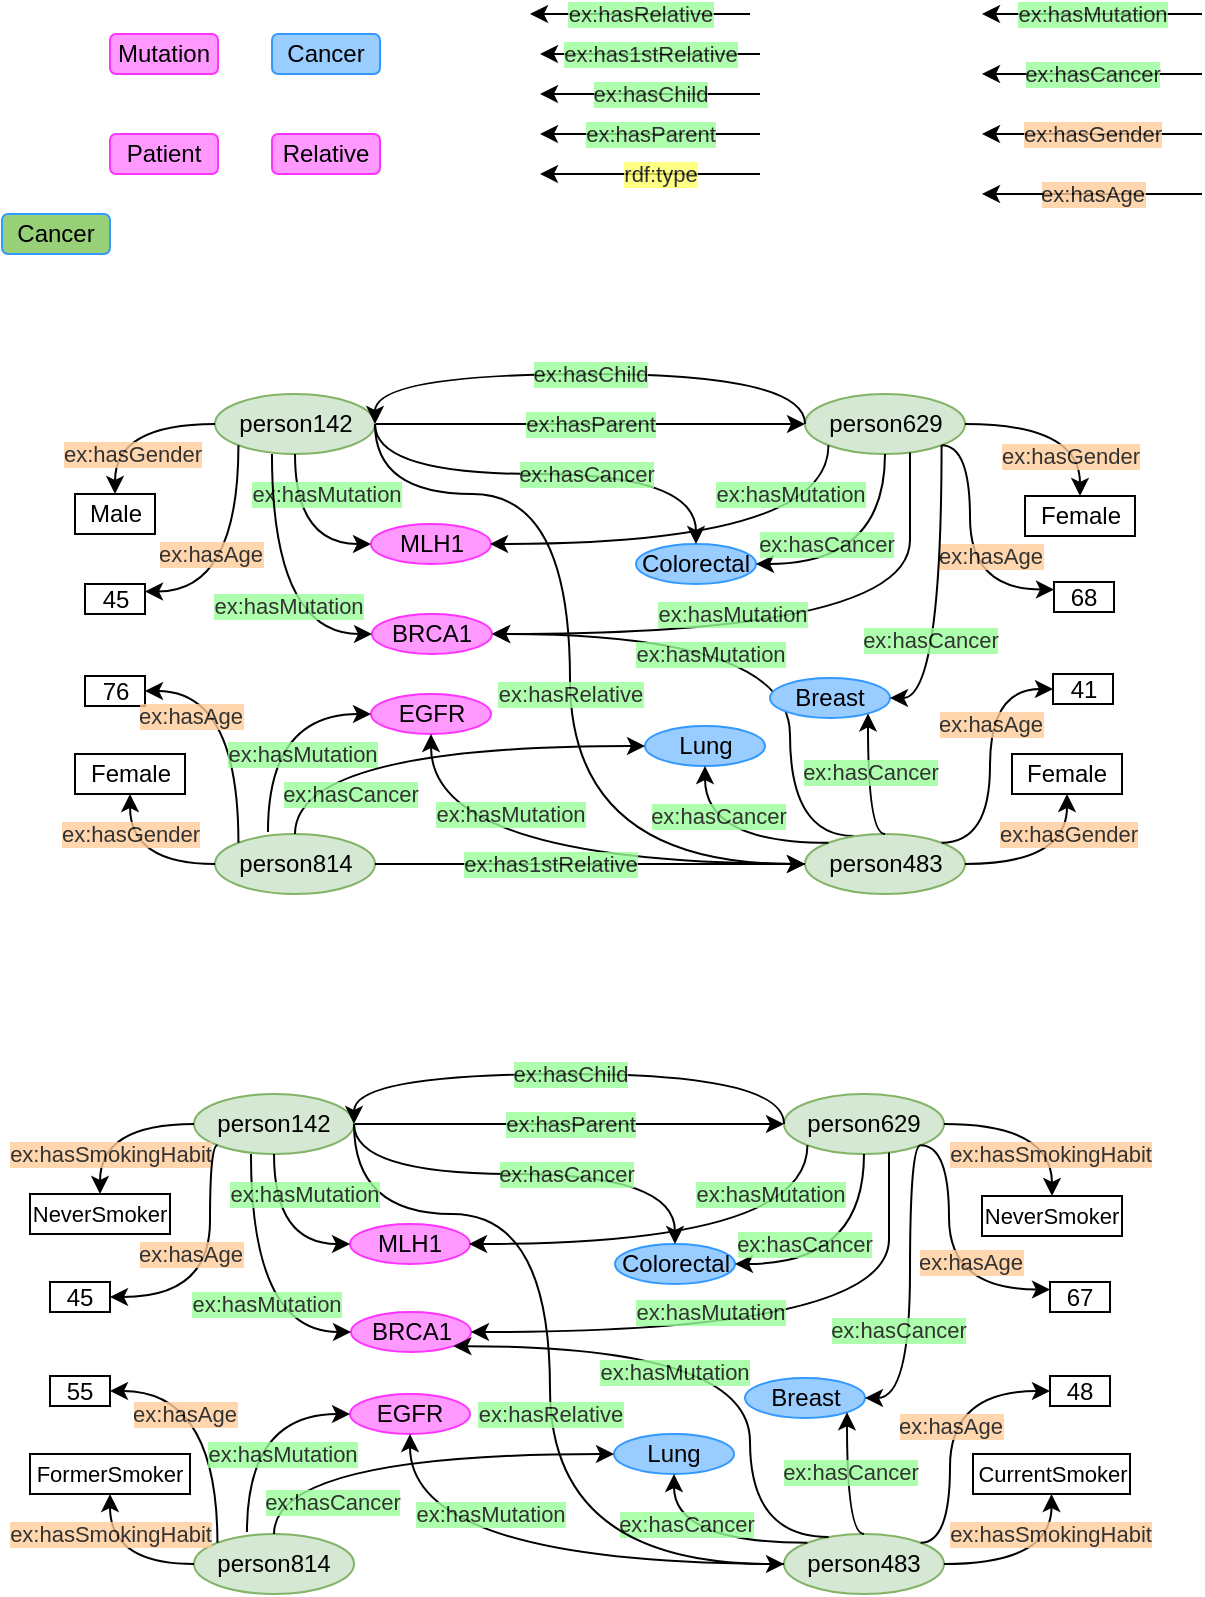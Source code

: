 <mxfile version="20.4.0" type="github">
  <diagram id="WPSB-9t8h4fIo2IHt0P5" name="Page-1">
    <mxGraphModel dx="1151" dy="782" grid="1" gridSize="10" guides="1" tooltips="1" connect="1" arrows="1" fold="1" page="1" pageScale="1" pageWidth="850" pageHeight="1100" math="0" shadow="0">
      <root>
        <mxCell id="0" />
        <mxCell id="1" parent="0" />
        <mxCell id="_h5XpuyKjl5ZHz13857e-96" value="ex:hasMutation" style="edgeStyle=orthogonalEdgeStyle;rounded=0;orthogonalLoop=1;jettySize=auto;html=1;curved=1;labelBackgroundColor=#99FF99;entryX=1;entryY=0.5;entryDx=0;entryDy=0;textOpacity=80;exitX=0.306;exitY=0.033;exitDx=0;exitDy=0;exitPerimeter=0;" parent="1" source="_h5XpuyKjl5ZHz13857e-45" target="_h5XpuyKjl5ZHz13857e-40" edge="1">
          <mxGeometry x="0.227" y="10" relative="1" as="geometry">
            <mxPoint x="560" y="500" as="sourcePoint" />
            <mxPoint x="673.5" y="110" as="targetPoint" />
            <Array as="points">
              <mxPoint x="540" y="501" />
              <mxPoint x="540" y="400" />
            </Array>
            <mxPoint as="offset" />
          </mxGeometry>
        </mxCell>
        <mxCell id="_h5XpuyKjl5ZHz13857e-3" value="ex:hasParent" style="edgeStyle=orthogonalEdgeStyle;rounded=0;orthogonalLoop=1;jettySize=auto;html=1;exitX=1;exitY=0.5;exitDx=0;exitDy=0;curved=1;labelBackgroundColor=#99FF99;entryX=0;entryY=0.5;entryDx=0;entryDy=0;textOpacity=80;" parent="1" source="_h5XpuyKjl5ZHz13857e-1" target="_h5XpuyKjl5ZHz13857e-2" edge="1">
          <mxGeometry relative="1" as="geometry">
            <Array as="points">
              <mxPoint x="437.5" y="295" />
              <mxPoint x="437.5" y="295" />
            </Array>
          </mxGeometry>
        </mxCell>
        <mxCell id="_h5XpuyKjl5ZHz13857e-1" value="person142" style="ellipse;whiteSpace=wrap;html=1;fillColor=#d5e8d4;strokeColor=#82b366;" parent="1" vertex="1">
          <mxGeometry x="252.5" y="280" width="80" height="30" as="geometry" />
        </mxCell>
        <mxCell id="_h5XpuyKjl5ZHz13857e-2" value="person629" style="ellipse;whiteSpace=wrap;html=1;fillColor=#d5e8d4;strokeColor=#82b366;" parent="1" vertex="1">
          <mxGeometry x="547.5" y="280" width="80" height="30" as="geometry" />
        </mxCell>
        <mxCell id="_h5XpuyKjl5ZHz13857e-12" value="&lt;span data-reactroot=&quot;&quot; class=&quot;notion-enable-hover&quot; data-token-index=&quot;0&quot; style=&quot;&quot;&gt;Male&lt;/span&gt;" style="rounded=0;whiteSpace=wrap;html=1;" parent="1" vertex="1">
          <mxGeometry x="182.5" y="330" width="40" height="20" as="geometry" />
        </mxCell>
        <mxCell id="_h5XpuyKjl5ZHz13857e-24" value="45" style="rounded=0;whiteSpace=wrap;html=1;" parent="1" vertex="1">
          <mxGeometry x="187.5" y="375" width="30" height="15" as="geometry" />
        </mxCell>
        <mxCell id="_h5XpuyKjl5ZHz13857e-29" value="&lt;span data-reactroot=&quot;&quot; class=&quot;notion-enable-hover&quot; data-token-index=&quot;0&quot; style=&quot;&quot;&gt;Female&lt;/span&gt;" style="rounded=0;whiteSpace=wrap;html=1;" parent="1" vertex="1">
          <mxGeometry x="657.5" y="331" width="55" height="20" as="geometry" />
        </mxCell>
        <mxCell id="_h5XpuyKjl5ZHz13857e-31" value="ex:hasMutation" style="edgeStyle=orthogonalEdgeStyle;rounded=0;orthogonalLoop=1;jettySize=auto;html=1;exitX=0;exitY=0.5;exitDx=0;exitDy=0;curved=1;labelBackgroundColor=#99FF99;entryX=1;entryY=0.5;entryDx=0;entryDy=0;textOpacity=80;" parent="1" edge="1">
          <mxGeometry relative="1" as="geometry">
            <mxPoint x="746" y="90" as="sourcePoint" />
            <mxPoint x="636" y="90" as="targetPoint" />
          </mxGeometry>
        </mxCell>
        <mxCell id="_h5XpuyKjl5ZHz13857e-34" value="ex:hasCancer" style="edgeStyle=orthogonalEdgeStyle;rounded=0;orthogonalLoop=1;jettySize=auto;html=1;exitX=0;exitY=0.5;exitDx=0;exitDy=0;curved=1;labelBackgroundColor=#99FF99;entryX=1;entryY=0.5;entryDx=0;entryDy=0;textOpacity=80;" parent="1" edge="1">
          <mxGeometry relative="1" as="geometry">
            <mxPoint x="746" y="120" as="sourcePoint" />
            <mxPoint x="636" y="120" as="targetPoint" />
          </mxGeometry>
        </mxCell>
        <mxCell id="_h5XpuyKjl5ZHz13857e-35" value="&lt;span style=&quot;&quot;&gt;ex:hasGender&lt;/span&gt;" style="edgeStyle=orthogonalEdgeStyle;rounded=0;orthogonalLoop=1;jettySize=auto;html=1;exitX=0;exitY=0.5;exitDx=0;exitDy=0;curved=1;labelBackgroundColor=#FFCC99;entryX=1;entryY=0.5;entryDx=0;entryDy=0;textOpacity=80;" parent="1" edge="1">
          <mxGeometry relative="1" as="geometry">
            <mxPoint x="746" y="150" as="sourcePoint" />
            <mxPoint x="636" y="150" as="targetPoint" />
          </mxGeometry>
        </mxCell>
        <mxCell id="_h5XpuyKjl5ZHz13857e-36" value="&lt;span style=&quot;&quot;&gt;ex:hasAge&lt;/span&gt;" style="edgeStyle=orthogonalEdgeStyle;rounded=0;orthogonalLoop=1;jettySize=auto;html=1;exitX=0;exitY=0.5;exitDx=0;exitDy=0;curved=1;labelBackgroundColor=#FFCC99;entryX=1;entryY=0.5;entryDx=0;entryDy=0;textOpacity=80;" parent="1" edge="1">
          <mxGeometry relative="1" as="geometry">
            <mxPoint x="746" y="180" as="sourcePoint" />
            <mxPoint x="636" y="180" as="targetPoint" />
          </mxGeometry>
        </mxCell>
        <mxCell id="_h5XpuyKjl5ZHz13857e-40" value="BRCA1" style="ellipse;whiteSpace=wrap;html=1;fillColor=#FF99FF;strokeColor=#FF33FF;" parent="1" vertex="1">
          <mxGeometry x="331" y="390" width="60" height="20" as="geometry" />
        </mxCell>
        <mxCell id="_h5XpuyKjl5ZHz13857e-41" value="MLH1" style="ellipse;whiteSpace=wrap;html=1;fillColor=#FF99FF;strokeColor=#FF33FF;" parent="1" vertex="1">
          <mxGeometry x="330.5" y="345" width="60" height="20" as="geometry" />
        </mxCell>
        <mxCell id="_h5XpuyKjl5ZHz13857e-44" value="ex:hasRelative" style="edgeStyle=orthogonalEdgeStyle;rounded=0;orthogonalLoop=1;jettySize=auto;html=1;exitX=0;exitY=0.5;exitDx=0;exitDy=0;curved=1;labelBackgroundColor=#99FF99;entryX=1;entryY=0.5;entryDx=0;entryDy=0;textOpacity=80;" parent="1" edge="1">
          <mxGeometry relative="1" as="geometry">
            <mxPoint x="520" y="90" as="sourcePoint" />
            <mxPoint x="410" y="90" as="targetPoint" />
          </mxGeometry>
        </mxCell>
        <mxCell id="_h5XpuyKjl5ZHz13857e-45" value="person483" style="ellipse;whiteSpace=wrap;html=1;fillColor=#d5e8d4;strokeColor=#82b366;" parent="1" vertex="1">
          <mxGeometry x="547.5" y="500" width="80" height="30" as="geometry" />
        </mxCell>
        <mxCell id="_h5XpuyKjl5ZHz13857e-47" value="person814" style="ellipse;whiteSpace=wrap;html=1;fillColor=#d5e8d4;strokeColor=#82b366;" parent="1" vertex="1">
          <mxGeometry x="252.5" y="500" width="80" height="30" as="geometry" />
        </mxCell>
        <mxCell id="_h5XpuyKjl5ZHz13857e-48" value="68" style="rounded=0;whiteSpace=wrap;html=1;" parent="1" vertex="1">
          <mxGeometry x="672" y="374" width="30" height="15" as="geometry" />
        </mxCell>
        <mxCell id="_h5XpuyKjl5ZHz13857e-51" value="Lung" style="ellipse;whiteSpace=wrap;html=1;fillColor=#99CCFF;strokeColor=#3399FF;" parent="1" vertex="1">
          <mxGeometry x="467.5" y="446" width="60" height="20" as="geometry" />
        </mxCell>
        <mxCell id="_h5XpuyKjl5ZHz13857e-52" value="Breast" style="ellipse;whiteSpace=wrap;html=1;fillColor=#99CCFF;strokeColor=#3399FF;" parent="1" vertex="1">
          <mxGeometry x="530" y="422" width="60" height="20" as="geometry" />
        </mxCell>
        <mxCell id="_h5XpuyKjl5ZHz13857e-53" value="Colorectal" style="ellipse;whiteSpace=wrap;html=1;fillColor=#99CCFF;strokeColor=#3399FF;" parent="1" vertex="1">
          <mxGeometry x="463" y="355" width="60" height="20" as="geometry" />
        </mxCell>
        <mxCell id="_h5XpuyKjl5ZHz13857e-56" value="Cancer" style="rounded=1;whiteSpace=wrap;html=1;fillColor=#99CCFF;strokeColor=#3399FF;" parent="1" vertex="1">
          <mxGeometry x="281" y="100" width="54" height="20" as="geometry" />
        </mxCell>
        <mxCell id="_h5XpuyKjl5ZHz13857e-57" value="Mutation" style="rounded=1;whiteSpace=wrap;html=1;fillColor=#FF99FF;strokeColor=#FF33FF;" parent="1" vertex="1">
          <mxGeometry x="200" y="100" width="54" height="20" as="geometry" />
        </mxCell>
        <mxCell id="_h5XpuyKjl5ZHz13857e-59" value="EGFR" style="ellipse;whiteSpace=wrap;html=1;fillColor=#FF99FF;strokeColor=#FF33FF;" parent="1" vertex="1">
          <mxGeometry x="330.5" y="430" width="60" height="20" as="geometry" />
        </mxCell>
        <mxCell id="_h5XpuyKjl5ZHz13857e-60" value="ex:has1stRelative" style="edgeStyle=orthogonalEdgeStyle;rounded=0;orthogonalLoop=1;jettySize=auto;html=1;exitX=0;exitY=0.5;exitDx=0;exitDy=0;curved=1;labelBackgroundColor=#99FF99;entryX=1;entryY=0.5;entryDx=0;entryDy=0;textOpacity=80;" parent="1" edge="1">
          <mxGeometry relative="1" as="geometry">
            <mxPoint x="525" y="110" as="sourcePoint" />
            <mxPoint x="415" y="110" as="targetPoint" />
          </mxGeometry>
        </mxCell>
        <mxCell id="_h5XpuyKjl5ZHz13857e-61" value="ex:hasChild" style="edgeStyle=orthogonalEdgeStyle;rounded=0;orthogonalLoop=1;jettySize=auto;html=1;exitX=0;exitY=0.5;exitDx=0;exitDy=0;curved=1;labelBackgroundColor=#99FF99;entryX=1;entryY=0.5;entryDx=0;entryDy=0;textOpacity=80;" parent="1" edge="1">
          <mxGeometry relative="1" as="geometry">
            <mxPoint x="525" y="130" as="sourcePoint" />
            <mxPoint x="415" y="130" as="targetPoint" />
            <Array as="points">
              <mxPoint x="460" y="130" />
              <mxPoint x="460" y="130" />
            </Array>
          </mxGeometry>
        </mxCell>
        <mxCell id="_h5XpuyKjl5ZHz13857e-62" value="ex:hasChild" style="edgeStyle=orthogonalEdgeStyle;rounded=0;orthogonalLoop=1;jettySize=auto;html=1;exitX=0;exitY=0.5;exitDx=0;exitDy=0;curved=1;labelBackgroundColor=#99FF99;entryX=1;entryY=0.5;entryDx=0;entryDy=0;textOpacity=80;" parent="1" source="_h5XpuyKjl5ZHz13857e-2" target="_h5XpuyKjl5ZHz13857e-1" edge="1">
          <mxGeometry relative="1" as="geometry">
            <mxPoint x="487.5" y="265" as="sourcePoint" />
            <mxPoint x="377.5" y="265" as="targetPoint" />
            <Array as="points">
              <mxPoint x="548" y="270" />
              <mxPoint x="333" y="270" />
            </Array>
          </mxGeometry>
        </mxCell>
        <mxCell id="_h5XpuyKjl5ZHz13857e-63" value="ex:hasParent" style="edgeStyle=orthogonalEdgeStyle;rounded=0;orthogonalLoop=1;jettySize=auto;html=1;exitX=0;exitY=0.5;exitDx=0;exitDy=0;curved=1;labelBackgroundColor=#99FF99;entryX=1;entryY=0.5;entryDx=0;entryDy=0;textOpacity=80;" parent="1" edge="1">
          <mxGeometry relative="1" as="geometry">
            <mxPoint x="525" y="150" as="sourcePoint" />
            <mxPoint x="415" y="150" as="targetPoint" />
            <Array as="points">
              <mxPoint x="460" y="150" />
              <mxPoint x="460" y="150" />
            </Array>
          </mxGeometry>
        </mxCell>
        <mxCell id="_h5XpuyKjl5ZHz13857e-64" value="rdf:type" style="edgeStyle=orthogonalEdgeStyle;rounded=0;orthogonalLoop=1;jettySize=auto;html=1;exitX=0;exitY=0.5;exitDx=0;exitDy=0;curved=1;labelBackgroundColor=#FFFF66;entryX=1;entryY=0.5;entryDx=0;entryDy=0;textOpacity=80;" parent="1" edge="1">
          <mxGeometry x="-0.091" relative="1" as="geometry">
            <mxPoint x="525" y="170" as="sourcePoint" />
            <mxPoint x="415" y="170" as="targetPoint" />
            <Array as="points">
              <mxPoint x="460" y="170" />
              <mxPoint x="460" y="170" />
            </Array>
            <mxPoint as="offset" />
          </mxGeometry>
        </mxCell>
        <mxCell id="_h5XpuyKjl5ZHz13857e-75" value="&lt;span style=&quot;&quot;&gt;ex:hasAge&lt;/span&gt;" style="edgeStyle=orthogonalEdgeStyle;rounded=0;orthogonalLoop=1;jettySize=auto;html=1;exitX=0;exitY=1;exitDx=0;exitDy=0;curved=1;labelBackgroundColor=#FFCC99;entryX=1;entryY=0.25;entryDx=0;entryDy=0;textOpacity=80;" parent="1" source="_h5XpuyKjl5ZHz13857e-1" target="_h5XpuyKjl5ZHz13857e-24" edge="1">
          <mxGeometry x="-0.093" y="-14" relative="1" as="geometry">
            <mxPoint x="797.5" y="230" as="sourcePoint" />
            <mxPoint x="687.5" y="230" as="targetPoint" />
            <Array as="points">
              <mxPoint x="264" y="379" />
            </Array>
            <mxPoint as="offset" />
          </mxGeometry>
        </mxCell>
        <mxCell id="_h5XpuyKjl5ZHz13857e-77" value="&lt;span style=&quot;&quot;&gt;ex:hasAge&lt;/span&gt;" style="edgeStyle=orthogonalEdgeStyle;rounded=0;orthogonalLoop=1;jettySize=auto;html=1;exitX=1;exitY=1;exitDx=0;exitDy=0;curved=1;labelBackgroundColor=#FFCC99;entryX=0;entryY=0.25;entryDx=0;entryDy=0;textOpacity=80;" parent="1" source="_h5XpuyKjl5ZHz13857e-2" target="_h5XpuyKjl5ZHz13857e-48" edge="1">
          <mxGeometry x="0.086" y="10" relative="1" as="geometry">
            <mxPoint x="797.5" y="230" as="sourcePoint" />
            <mxPoint x="687.5" y="230" as="targetPoint" />
            <mxPoint as="offset" />
            <Array as="points">
              <mxPoint x="630" y="306" />
              <mxPoint x="630" y="378" />
            </Array>
          </mxGeometry>
        </mxCell>
        <mxCell id="_h5XpuyKjl5ZHz13857e-78" value="&lt;span style=&quot;&quot;&gt;ex:hasGender&lt;/span&gt;" style="edgeStyle=orthogonalEdgeStyle;rounded=0;orthogonalLoop=1;jettySize=auto;html=1;curved=1;labelBackgroundColor=#FFCC99;textOpacity=80;exitX=1;exitY=0.5;exitDx=0;exitDy=0;entryX=0.5;entryY=0;entryDx=0;entryDy=0;" parent="1" source="_h5XpuyKjl5ZHz13857e-2" target="_h5XpuyKjl5ZHz13857e-29" edge="1">
          <mxGeometry x="0.551" y="-5" relative="1" as="geometry">
            <mxPoint x="797.5" y="200" as="sourcePoint" />
            <mxPoint x="670" y="370" as="targetPoint" />
            <Array as="points">
              <mxPoint x="685" y="295" />
            </Array>
            <mxPoint y="1" as="offset" />
          </mxGeometry>
        </mxCell>
        <mxCell id="_h5XpuyKjl5ZHz13857e-79" value="&lt;span data-reactroot=&quot;&quot; class=&quot;notion-enable-hover&quot; data-token-index=&quot;0&quot; style=&quot;&quot;&gt;Female&lt;/span&gt;" style="rounded=0;whiteSpace=wrap;html=1;" parent="1" vertex="1">
          <mxGeometry x="651" y="460" width="55" height="20" as="geometry" />
        </mxCell>
        <mxCell id="_h5XpuyKjl5ZHz13857e-80" value="41" style="rounded=0;whiteSpace=wrap;html=1;" parent="1" vertex="1">
          <mxGeometry x="671.5" y="420" width="30" height="15" as="geometry" />
        </mxCell>
        <mxCell id="_h5XpuyKjl5ZHz13857e-82" value="&lt;span style=&quot;&quot;&gt;ex:hasGender&lt;/span&gt;" style="edgeStyle=orthogonalEdgeStyle;rounded=0;orthogonalLoop=1;jettySize=auto;html=1;exitX=1;exitY=0.5;exitDx=0;exitDy=0;curved=1;labelBackgroundColor=#FFCC99;entryX=0.5;entryY=1;entryDx=0;entryDy=0;textOpacity=80;" parent="1" source="_h5XpuyKjl5ZHz13857e-45" target="_h5XpuyKjl5ZHz13857e-79" edge="1">
          <mxGeometry x="0.535" relative="1" as="geometry">
            <mxPoint x="797.5" y="200" as="sourcePoint" />
            <mxPoint x="687.5" y="200" as="targetPoint" />
            <mxPoint as="offset" />
          </mxGeometry>
        </mxCell>
        <mxCell id="_h5XpuyKjl5ZHz13857e-83" value="&lt;span style=&quot;&quot;&gt;ex:hasAge&lt;/span&gt;" style="edgeStyle=orthogonalEdgeStyle;rounded=0;orthogonalLoop=1;jettySize=auto;html=1;exitX=1;exitY=0;exitDx=0;exitDy=0;curved=1;labelBackgroundColor=#FFCC99;entryX=0;entryY=0.5;entryDx=0;entryDy=0;textOpacity=80;" parent="1" source="_h5XpuyKjl5ZHz13857e-45" target="_h5XpuyKjl5ZHz13857e-80" edge="1">
          <mxGeometry x="0.262" relative="1" as="geometry">
            <mxPoint x="797.5" y="230" as="sourcePoint" />
            <mxPoint x="687.5" y="230" as="targetPoint" />
            <Array as="points">
              <mxPoint x="640" y="504" />
              <mxPoint x="640" y="428" />
            </Array>
            <mxPoint as="offset" />
          </mxGeometry>
        </mxCell>
        <mxCell id="_h5XpuyKjl5ZHz13857e-84" value="&lt;span data-reactroot=&quot;&quot; class=&quot;notion-enable-hover&quot; data-token-index=&quot;0&quot; style=&quot;&quot;&gt;Female&lt;/span&gt;" style="rounded=0;whiteSpace=wrap;html=1;" parent="1" vertex="1">
          <mxGeometry x="182.5" y="460" width="55" height="20" as="geometry" />
        </mxCell>
        <mxCell id="_h5XpuyKjl5ZHz13857e-85" value="76" style="rounded=0;whiteSpace=wrap;html=1;" parent="1" vertex="1">
          <mxGeometry x="187.5" y="421" width="30" height="15" as="geometry" />
        </mxCell>
        <mxCell id="_h5XpuyKjl5ZHz13857e-86" value="&lt;span style=&quot;&quot;&gt;ex:hasAge&lt;/span&gt;" style="edgeStyle=orthogonalEdgeStyle;rounded=0;orthogonalLoop=1;jettySize=auto;html=1;exitX=0;exitY=0;exitDx=0;exitDy=0;curved=1;labelBackgroundColor=#FFCC99;entryX=1;entryY=0.5;entryDx=0;entryDy=0;textOpacity=80;" parent="1" source="_h5XpuyKjl5ZHz13857e-47" target="_h5XpuyKjl5ZHz13857e-85" edge="1">
          <mxGeometry x="0.633" y="12" relative="1" as="geometry">
            <mxPoint x="797.5" y="230" as="sourcePoint" />
            <mxPoint x="687.5" y="230" as="targetPoint" />
            <Array as="points">
              <mxPoint x="264" y="429" />
            </Array>
            <mxPoint as="offset" />
          </mxGeometry>
        </mxCell>
        <mxCell id="_h5XpuyKjl5ZHz13857e-88" value="&lt;span style=&quot;&quot;&gt;ex:hasGender&lt;/span&gt;" style="edgeStyle=orthogonalEdgeStyle;rounded=0;orthogonalLoop=1;jettySize=auto;html=1;exitX=0;exitY=0.5;exitDx=0;exitDy=0;curved=1;labelBackgroundColor=#FFCC99;entryX=0.5;entryY=1;entryDx=0;entryDy=0;textOpacity=80;" parent="1" source="_h5XpuyKjl5ZHz13857e-47" target="_h5XpuyKjl5ZHz13857e-84" edge="1">
          <mxGeometry x="0.5" relative="1" as="geometry">
            <mxPoint x="797.5" y="200" as="sourcePoint" />
            <mxPoint x="687.5" y="200" as="targetPoint" />
            <mxPoint as="offset" />
          </mxGeometry>
        </mxCell>
        <mxCell id="_h5XpuyKjl5ZHz13857e-89" value="ex:hasMutation" style="edgeStyle=orthogonalEdgeStyle;rounded=0;orthogonalLoop=1;jettySize=auto;html=1;exitX=0.5;exitY=1;exitDx=0;exitDy=0;curved=1;labelBackgroundColor=#99FF99;entryX=0;entryY=0.5;entryDx=0;entryDy=0;textOpacity=80;" parent="1" source="_h5XpuyKjl5ZHz13857e-1" target="_h5XpuyKjl5ZHz13857e-41" edge="1">
          <mxGeometry x="-0.524" y="15" relative="1" as="geometry">
            <mxPoint x="783.5" y="110" as="sourcePoint" />
            <mxPoint x="673.5" y="110" as="targetPoint" />
            <mxPoint as="offset" />
          </mxGeometry>
        </mxCell>
        <mxCell id="_h5XpuyKjl5ZHz13857e-91" value="ex:hasMutation" style="edgeStyle=orthogonalEdgeStyle;rounded=0;orthogonalLoop=1;jettySize=auto;html=1;exitX=0;exitY=1;exitDx=0;exitDy=0;curved=1;labelBackgroundColor=#99FF99;entryX=0.992;entryY=0.5;entryDx=0;entryDy=0;textOpacity=80;entryPerimeter=0;" parent="1" source="_h5XpuyKjl5ZHz13857e-2" target="_h5XpuyKjl5ZHz13857e-41" edge="1">
          <mxGeometry x="-0.777" y="-19" relative="1" as="geometry">
            <mxPoint x="783.5" y="110" as="sourcePoint" />
            <mxPoint x="673.5" y="110" as="targetPoint" />
            <Array as="points">
              <mxPoint x="559" y="355" />
            </Array>
            <mxPoint as="offset" />
          </mxGeometry>
        </mxCell>
        <mxCell id="_h5XpuyKjl5ZHz13857e-92" value="ex:hasMutation" style="edgeStyle=orthogonalEdgeStyle;rounded=0;orthogonalLoop=1;jettySize=auto;html=1;curved=1;labelBackgroundColor=#99FF99;entryX=1;entryY=0.5;entryDx=0;entryDy=0;textOpacity=80;" parent="1" target="_h5XpuyKjl5ZHz13857e-40" edge="1">
          <mxGeometry x="0.22" y="-10" relative="1" as="geometry">
            <mxPoint x="600" y="310" as="sourcePoint" />
            <mxPoint x="673.5" y="110" as="targetPoint" />
            <Array as="points">
              <mxPoint x="600" y="306" />
              <mxPoint x="600" y="400" />
            </Array>
            <mxPoint as="offset" />
          </mxGeometry>
        </mxCell>
        <mxCell id="_h5XpuyKjl5ZHz13857e-94" value="ex:hasCancer" style="edgeStyle=orthogonalEdgeStyle;rounded=0;orthogonalLoop=1;jettySize=auto;html=1;exitX=0.5;exitY=1;exitDx=0;exitDy=0;curved=1;labelBackgroundColor=#99FF99;textOpacity=80;entryX=1;entryY=0.5;entryDx=0;entryDy=0;" parent="1" source="_h5XpuyKjl5ZHz13857e-2" target="_h5XpuyKjl5ZHz13857e-53" edge="1">
          <mxGeometry x="0.442" y="-10" relative="1" as="geometry">
            <mxPoint x="783.5" y="140" as="sourcePoint" />
            <mxPoint x="530" y="360" as="targetPoint" />
            <Array as="points">
              <mxPoint x="588" y="365" />
            </Array>
            <mxPoint x="1" as="offset" />
          </mxGeometry>
        </mxCell>
        <mxCell id="_h5XpuyKjl5ZHz13857e-98" value="ex:hasCancer" style="edgeStyle=orthogonalEdgeStyle;rounded=0;orthogonalLoop=1;jettySize=auto;html=1;exitX=0.5;exitY=0;exitDx=0;exitDy=0;curved=1;labelBackgroundColor=#99FF99;textOpacity=80;" parent="1" source="_h5XpuyKjl5ZHz13857e-45" target="_h5XpuyKjl5ZHz13857e-52" edge="1">
          <mxGeometry x="0.189" y="-1" relative="1" as="geometry">
            <mxPoint x="783.5" y="140" as="sourcePoint" />
            <mxPoint x="587.5" y="410" as="targetPoint" />
            <Array as="points">
              <mxPoint x="579" y="500" />
            </Array>
            <mxPoint y="1" as="offset" />
          </mxGeometry>
        </mxCell>
        <mxCell id="_h5XpuyKjl5ZHz13857e-100" value="ex:hasMutation" style="edgeStyle=orthogonalEdgeStyle;rounded=0;orthogonalLoop=1;jettySize=auto;html=1;exitX=0.331;exitY=-0.033;exitDx=0;exitDy=0;curved=1;labelBackgroundColor=#99FF99;entryX=0;entryY=0.5;entryDx=0;entryDy=0;textOpacity=80;exitPerimeter=0;" parent="1" source="_h5XpuyKjl5ZHz13857e-47" target="_h5XpuyKjl5ZHz13857e-59" edge="1">
          <mxGeometry x="0.38" y="-20" relative="1" as="geometry">
            <mxPoint x="783.5" y="110" as="sourcePoint" />
            <mxPoint x="673.5" y="110" as="targetPoint" />
            <Array as="points">
              <mxPoint x="279" y="440" />
            </Array>
            <mxPoint as="offset" />
          </mxGeometry>
        </mxCell>
        <mxCell id="_h5XpuyKjl5ZHz13857e-101" value="ex:hasCancer" style="edgeStyle=orthogonalEdgeStyle;rounded=0;orthogonalLoop=1;jettySize=auto;html=1;exitX=0.5;exitY=0;exitDx=0;exitDy=0;curved=1;labelBackgroundColor=#99FF99;entryX=0;entryY=0.5;entryDx=0;entryDy=0;textOpacity=80;" parent="1" source="_h5XpuyKjl5ZHz13857e-47" target="_h5XpuyKjl5ZHz13857e-51" edge="1">
          <mxGeometry x="-0.347" y="-24" relative="1" as="geometry">
            <mxPoint x="783.5" y="140" as="sourcePoint" />
            <mxPoint x="673.5" y="140" as="targetPoint" />
            <Array as="points">
              <mxPoint x="293" y="456" />
            </Array>
            <mxPoint as="offset" />
          </mxGeometry>
        </mxCell>
        <mxCell id="_h5XpuyKjl5ZHz13857e-102" value="Patient" style="rounded=1;whiteSpace=wrap;html=1;fillColor=#FF99FF;strokeColor=#FF33FF;" parent="1" vertex="1">
          <mxGeometry x="200" y="150" width="54" height="20" as="geometry" />
        </mxCell>
        <mxCell id="_h5XpuyKjl5ZHz13857e-103" value="Relative" style="rounded=1;whiteSpace=wrap;html=1;fillColor=#FF99FF;strokeColor=#FF33FF;" parent="1" vertex="1">
          <mxGeometry x="281" y="150" width="54" height="20" as="geometry" />
        </mxCell>
        <mxCell id="_h5XpuyKjl5ZHz13857e-104" value="ex:hasMutation" style="edgeStyle=orthogonalEdgeStyle;rounded=0;orthogonalLoop=1;jettySize=auto;html=1;exitX=0;exitY=0.5;exitDx=0;exitDy=0;curved=1;labelBackgroundColor=#99FF99;entryX=0.5;entryY=1;entryDx=0;entryDy=0;textOpacity=80;" parent="1" source="_h5XpuyKjl5ZHz13857e-45" target="_h5XpuyKjl5ZHz13857e-59" edge="1">
          <mxGeometry x="0.177" y="-25" relative="1" as="geometry">
            <mxPoint x="773.5" y="70" as="sourcePoint" />
            <mxPoint x="663.5" y="70" as="targetPoint" />
            <mxPoint x="1" as="offset" />
          </mxGeometry>
        </mxCell>
        <mxCell id="_h5XpuyKjl5ZHz13857e-105" value="ex:hasCancer" style="edgeStyle=orthogonalEdgeStyle;rounded=0;orthogonalLoop=1;jettySize=auto;html=1;exitX=1;exitY=1;exitDx=0;exitDy=0;curved=1;labelBackgroundColor=#99FF99;entryX=1;entryY=0.5;entryDx=0;entryDy=0;textOpacity=80;" parent="1" source="_h5XpuyKjl5ZHz13857e-2" target="_h5XpuyKjl5ZHz13857e-52" edge="1">
          <mxGeometry x="0.272" y="-6" relative="1" as="geometry">
            <mxPoint x="773.5" y="100" as="sourcePoint" />
            <mxPoint x="663.5" y="100" as="targetPoint" />
            <mxPoint as="offset" />
          </mxGeometry>
        </mxCell>
        <mxCell id="_h5XpuyKjl5ZHz13857e-106" value="ex:hasCancer" style="edgeStyle=orthogonalEdgeStyle;rounded=0;orthogonalLoop=1;jettySize=auto;html=1;exitX=0;exitY=0;exitDx=0;exitDy=0;curved=1;labelBackgroundColor=#99FF99;entryX=0.5;entryY=1;entryDx=0;entryDy=0;textOpacity=80;" parent="1" source="_h5XpuyKjl5ZHz13857e-45" target="_h5XpuyKjl5ZHz13857e-51" edge="1">
          <mxGeometry x="0.513" y="-6" relative="1" as="geometry">
            <mxPoint x="773.5" y="100" as="sourcePoint" />
            <mxPoint x="663.5" y="100" as="targetPoint" />
            <mxPoint as="offset" />
          </mxGeometry>
        </mxCell>
        <mxCell id="_h5XpuyKjl5ZHz13857e-67" value="ex:has1stRelative" style="edgeStyle=orthogonalEdgeStyle;rounded=0;orthogonalLoop=1;jettySize=auto;html=1;exitX=1;exitY=0.5;exitDx=0;exitDy=0;curved=1;labelBackgroundColor=#99FF99;entryX=0;entryY=0.5;entryDx=0;entryDy=0;textOpacity=80;" parent="1" source="_h5XpuyKjl5ZHz13857e-47" target="_h5XpuyKjl5ZHz13857e-45" edge="1">
          <mxGeometry x="-0.186" relative="1" as="geometry">
            <mxPoint x="562.5" y="130" as="sourcePoint" />
            <mxPoint x="452.5" y="130" as="targetPoint" />
            <mxPoint as="offset" />
          </mxGeometry>
        </mxCell>
        <mxCell id="_h5XpuyKjl5ZHz13857e-108" value="&lt;span style=&quot;&quot;&gt;ex:hasGender&lt;/span&gt;" style="edgeStyle=orthogonalEdgeStyle;rounded=0;orthogonalLoop=1;jettySize=auto;html=1;exitX=0;exitY=0.5;exitDx=0;exitDy=0;curved=1;labelBackgroundColor=#FFCC99;entryX=0.5;entryY=0;entryDx=0;entryDy=0;textOpacity=80;" parent="1" source="_h5XpuyKjl5ZHz13857e-1" target="_h5XpuyKjl5ZHz13857e-12" edge="1">
          <mxGeometry x="0.529" y="8" relative="1" as="geometry">
            <mxPoint x="756" y="160" as="sourcePoint" />
            <mxPoint x="646" y="160" as="targetPoint" />
            <mxPoint as="offset" />
          </mxGeometry>
        </mxCell>
        <mxCell id="_h5XpuyKjl5ZHz13857e-111" value="ex:hasRelative" style="edgeStyle=orthogonalEdgeStyle;rounded=0;orthogonalLoop=1;jettySize=auto;html=1;exitX=1;exitY=0.5;exitDx=0;exitDy=0;curved=1;labelBackgroundColor=#99FF99;entryX=0;entryY=0.5;entryDx=0;entryDy=0;textOpacity=80;" parent="1" source="_h5XpuyKjl5ZHz13857e-1" target="_h5XpuyKjl5ZHz13857e-45" edge="1">
          <mxGeometry x="0.069" relative="1" as="geometry">
            <mxPoint x="530" y="100" as="sourcePoint" />
            <mxPoint x="420" y="100" as="targetPoint" />
            <Array as="points">
              <mxPoint x="333" y="330" />
              <mxPoint x="430" y="330" />
              <mxPoint x="430" y="515" />
            </Array>
            <mxPoint as="offset" />
          </mxGeometry>
        </mxCell>
        <mxCell id="_h5XpuyKjl5ZHz13857e-112" value="ex:hasCancer" style="edgeStyle=orthogonalEdgeStyle;rounded=0;orthogonalLoop=1;jettySize=auto;html=1;exitX=1;exitY=0.5;exitDx=0;exitDy=0;curved=1;labelBackgroundColor=#99FF99;entryX=0.5;entryY=0;entryDx=0;entryDy=0;textOpacity=80;" parent="1" source="_h5XpuyKjl5ZHz13857e-1" target="_h5XpuyKjl5ZHz13857e-53" edge="1">
          <mxGeometry x="0.182" relative="1" as="geometry">
            <mxPoint x="756" y="130" as="sourcePoint" />
            <mxPoint x="646" y="130" as="targetPoint" />
            <Array as="points">
              <mxPoint x="333" y="320" />
              <mxPoint x="493" y="320" />
            </Array>
            <mxPoint as="offset" />
          </mxGeometry>
        </mxCell>
        <mxCell id="-vlCLtqbj8cr5zJbkJJB-1" value="ex:hasMutation" style="edgeStyle=orthogonalEdgeStyle;rounded=0;orthogonalLoop=1;jettySize=auto;html=1;exitX=0.356;exitY=1;exitDx=0;exitDy=0;curved=1;labelBackgroundColor=#99FF99;entryX=0;entryY=0.5;entryDx=0;entryDy=0;textOpacity=80;exitPerimeter=0;" parent="1" source="_h5XpuyKjl5ZHz13857e-1" target="_h5XpuyKjl5ZHz13857e-40" edge="1">
          <mxGeometry x="0.089" y="8" relative="1" as="geometry">
            <mxPoint x="756" y="100" as="sourcePoint" />
            <mxPoint x="646" y="100" as="targetPoint" />
            <mxPoint as="offset" />
          </mxGeometry>
        </mxCell>
        <mxCell id="-vlCLtqbj8cr5zJbkJJB-2" value="Cancer" style="rounded=1;whiteSpace=wrap;html=1;fillColor=#97D077;strokeColor=#3399FF;" parent="1" vertex="1">
          <mxGeometry x="146" y="190" width="54" height="20" as="geometry" />
        </mxCell>
        <mxCell id="-vlCLtqbj8cr5zJbkJJB-4" value="ex:hasParent" style="edgeStyle=orthogonalEdgeStyle;rounded=0;orthogonalLoop=1;jettySize=auto;html=1;exitX=1;exitY=0.5;exitDx=0;exitDy=0;curved=1;labelBackgroundColor=#99FF99;entryX=0;entryY=0.5;entryDx=0;entryDy=0;textOpacity=80;" parent="1" source="-vlCLtqbj8cr5zJbkJJB-5" target="-vlCLtqbj8cr5zJbkJJB-6" edge="1">
          <mxGeometry relative="1" as="geometry">
            <Array as="points">
              <mxPoint x="427" y="645" />
              <mxPoint x="427" y="645" />
            </Array>
          </mxGeometry>
        </mxCell>
        <mxCell id="-vlCLtqbj8cr5zJbkJJB-5" value="person142" style="ellipse;whiteSpace=wrap;html=1;fillColor=#d5e8d4;strokeColor=#82b366;" parent="1" vertex="1">
          <mxGeometry x="242" y="630" width="80" height="30" as="geometry" />
        </mxCell>
        <mxCell id="-vlCLtqbj8cr5zJbkJJB-6" value="person629" style="ellipse;whiteSpace=wrap;html=1;fillColor=#d5e8d4;strokeColor=#82b366;" parent="1" vertex="1">
          <mxGeometry x="537" y="630" width="80" height="30" as="geometry" />
        </mxCell>
        <mxCell id="-vlCLtqbj8cr5zJbkJJB-7" value="NeverSmoker" style="rounded=0;whiteSpace=wrap;html=1;fontSize=11;" parent="1" vertex="1">
          <mxGeometry x="160" y="680" width="70" height="20" as="geometry" />
        </mxCell>
        <mxCell id="-vlCLtqbj8cr5zJbkJJB-8" value="45" style="rounded=0;whiteSpace=wrap;html=1;" parent="1" vertex="1">
          <mxGeometry x="170" y="724" width="30" height="15" as="geometry" />
        </mxCell>
        <mxCell id="-vlCLtqbj8cr5zJbkJJB-9" value="&lt;span data-reactroot=&quot;&quot; class=&quot;notion-enable-hover&quot; data-token-index=&quot;0&quot; style=&quot;font-size: 11px;&quot;&gt;NeverSmoker&lt;/span&gt;" style="rounded=0;whiteSpace=wrap;html=1;fontSize=11;" parent="1" vertex="1">
          <mxGeometry x="636" y="681" width="70" height="20" as="geometry" />
        </mxCell>
        <mxCell id="-vlCLtqbj8cr5zJbkJJB-10" value="BRCA1" style="ellipse;whiteSpace=wrap;html=1;fillColor=#FF99FF;strokeColor=#FF33FF;" parent="1" vertex="1">
          <mxGeometry x="320.5" y="739" width="60" height="20" as="geometry" />
        </mxCell>
        <mxCell id="-vlCLtqbj8cr5zJbkJJB-11" value="MLH1" style="ellipse;whiteSpace=wrap;html=1;fillColor=#FF99FF;strokeColor=#FF33FF;" parent="1" vertex="1">
          <mxGeometry x="320" y="695" width="60" height="20" as="geometry" />
        </mxCell>
        <mxCell id="-vlCLtqbj8cr5zJbkJJB-12" value="person483" style="ellipse;whiteSpace=wrap;html=1;fillColor=#d5e8d4;strokeColor=#82b366;" parent="1" vertex="1">
          <mxGeometry x="537" y="850" width="80" height="30" as="geometry" />
        </mxCell>
        <mxCell id="-vlCLtqbj8cr5zJbkJJB-13" value="person814" style="ellipse;whiteSpace=wrap;html=1;fillColor=#d5e8d4;strokeColor=#82b366;" parent="1" vertex="1">
          <mxGeometry x="242" y="850" width="80" height="30" as="geometry" />
        </mxCell>
        <mxCell id="-vlCLtqbj8cr5zJbkJJB-14" value="67" style="rounded=0;whiteSpace=wrap;html=1;" parent="1" vertex="1">
          <mxGeometry x="670" y="724" width="30" height="15" as="geometry" />
        </mxCell>
        <mxCell id="-vlCLtqbj8cr5zJbkJJB-15" value="Lung" style="ellipse;whiteSpace=wrap;html=1;fillColor=#99CCFF;strokeColor=#3399FF;" parent="1" vertex="1">
          <mxGeometry x="452" y="800" width="60" height="20" as="geometry" />
        </mxCell>
        <mxCell id="-vlCLtqbj8cr5zJbkJJB-16" value="Breast" style="ellipse;whiteSpace=wrap;html=1;fillColor=#99CCFF;strokeColor=#3399FF;" parent="1" vertex="1">
          <mxGeometry x="517.5" y="772" width="60" height="20" as="geometry" />
        </mxCell>
        <mxCell id="-vlCLtqbj8cr5zJbkJJB-17" value="Colorectal" style="ellipse;whiteSpace=wrap;html=1;fillColor=#99CCFF;strokeColor=#3399FF;" parent="1" vertex="1">
          <mxGeometry x="452.5" y="705" width="60" height="20" as="geometry" />
        </mxCell>
        <mxCell id="-vlCLtqbj8cr5zJbkJJB-18" value="EGFR" style="ellipse;whiteSpace=wrap;html=1;fillColor=#FF99FF;strokeColor=#FF33FF;" parent="1" vertex="1">
          <mxGeometry x="320" y="780" width="60" height="20" as="geometry" />
        </mxCell>
        <mxCell id="-vlCLtqbj8cr5zJbkJJB-19" value="ex:hasChild" style="edgeStyle=orthogonalEdgeStyle;rounded=0;orthogonalLoop=1;jettySize=auto;html=1;exitX=0;exitY=0.5;exitDx=0;exitDy=0;curved=1;labelBackgroundColor=#99FF99;entryX=1;entryY=0.5;entryDx=0;entryDy=0;textOpacity=80;" parent="1" source="-vlCLtqbj8cr5zJbkJJB-6" target="-vlCLtqbj8cr5zJbkJJB-5" edge="1">
          <mxGeometry relative="1" as="geometry">
            <mxPoint x="477" y="615" as="sourcePoint" />
            <mxPoint x="367" y="615" as="targetPoint" />
            <Array as="points">
              <mxPoint x="537" y="620" />
              <mxPoint x="322" y="620" />
            </Array>
          </mxGeometry>
        </mxCell>
        <mxCell id="-vlCLtqbj8cr5zJbkJJB-21" value="&lt;span style=&quot;&quot;&gt;ex:hasAge&lt;/span&gt;" style="edgeStyle=orthogonalEdgeStyle;rounded=0;orthogonalLoop=1;jettySize=auto;html=1;exitX=1;exitY=1;exitDx=0;exitDy=0;curved=1;labelBackgroundColor=#FFCC99;entryX=0;entryY=0.25;entryDx=0;entryDy=0;textOpacity=80;" parent="1" source="-vlCLtqbj8cr5zJbkJJB-6" target="-vlCLtqbj8cr5zJbkJJB-14" edge="1">
          <mxGeometry x="0.067" y="10" relative="1" as="geometry">
            <mxPoint x="787" y="580" as="sourcePoint" />
            <mxPoint x="677" y="580" as="targetPoint" />
            <mxPoint as="offset" />
            <Array as="points">
              <mxPoint x="619.5" y="656" />
              <mxPoint x="619.5" y="728" />
            </Array>
          </mxGeometry>
        </mxCell>
        <mxCell id="-vlCLtqbj8cr5zJbkJJB-22" value="&lt;span style=&quot;&quot;&gt;ex:hasSmokingHabit&lt;/span&gt;" style="edgeStyle=orthogonalEdgeStyle;rounded=0;orthogonalLoop=1;jettySize=auto;html=1;curved=1;labelBackgroundColor=#FFCC99;textOpacity=80;exitX=1;exitY=0.5;exitDx=0;exitDy=0;entryX=0.5;entryY=0;entryDx=0;entryDy=0;" parent="1" source="-vlCLtqbj8cr5zJbkJJB-6" target="-vlCLtqbj8cr5zJbkJJB-9" edge="1">
          <mxGeometry x="0.533" y="-1" relative="1" as="geometry">
            <mxPoint x="787" y="550" as="sourcePoint" />
            <mxPoint x="659.5" y="720" as="targetPoint" />
            <Array as="points">
              <mxPoint x="671" y="645" />
            </Array>
            <mxPoint as="offset" />
          </mxGeometry>
        </mxCell>
        <mxCell id="-vlCLtqbj8cr5zJbkJJB-23" value="&lt;span data-reactroot=&quot;&quot; class=&quot;notion-enable-hover&quot; data-token-index=&quot;0&quot; style=&quot;font-size: 11px;&quot;&gt;CurrentSmoker&lt;/span&gt;" style="rounded=0;whiteSpace=wrap;html=1;fontSize=11;" parent="1" vertex="1">
          <mxGeometry x="631.5" y="810" width="78.5" height="20" as="geometry" />
        </mxCell>
        <mxCell id="-vlCLtqbj8cr5zJbkJJB-24" value="48" style="rounded=0;whiteSpace=wrap;html=1;" parent="1" vertex="1">
          <mxGeometry x="670" y="771" width="30" height="15" as="geometry" />
        </mxCell>
        <mxCell id="-vlCLtqbj8cr5zJbkJJB-25" value="&lt;span style=&quot;&quot;&gt;ex:hasSmokingHabit&lt;/span&gt;" style="edgeStyle=orthogonalEdgeStyle;rounded=0;orthogonalLoop=1;jettySize=auto;html=1;exitX=1;exitY=0.5;exitDx=0;exitDy=0;curved=1;labelBackgroundColor=#FFCC99;entryX=0.5;entryY=1;entryDx=0;entryDy=0;textOpacity=80;" parent="1" source="-vlCLtqbj8cr5zJbkJJB-12" target="-vlCLtqbj8cr5zJbkJJB-23" edge="1">
          <mxGeometry x="0.549" y="1" relative="1" as="geometry">
            <mxPoint x="787" y="550" as="sourcePoint" />
            <mxPoint x="677" y="550" as="targetPoint" />
            <mxPoint as="offset" />
          </mxGeometry>
        </mxCell>
        <mxCell id="-vlCLtqbj8cr5zJbkJJB-26" value="&lt;span style=&quot;&quot;&gt;ex:hasAge&lt;/span&gt;" style="edgeStyle=orthogonalEdgeStyle;rounded=0;orthogonalLoop=1;jettySize=auto;html=1;exitX=1;exitY=0;exitDx=0;exitDy=0;curved=1;labelBackgroundColor=#FFCC99;entryX=0;entryY=0.5;entryDx=0;entryDy=0;textOpacity=80;" parent="1" source="-vlCLtqbj8cr5zJbkJJB-12" target="-vlCLtqbj8cr5zJbkJJB-24" edge="1">
          <mxGeometry x="0.041" relative="1" as="geometry">
            <mxPoint x="787" y="580" as="sourcePoint" />
            <mxPoint x="677" y="580" as="targetPoint" />
            <Array as="points">
              <mxPoint x="620" y="855" />
              <mxPoint x="620" y="778" />
            </Array>
            <mxPoint as="offset" />
          </mxGeometry>
        </mxCell>
        <mxCell id="-vlCLtqbj8cr5zJbkJJB-27" value="&lt;span data-reactroot=&quot;&quot; class=&quot;notion-enable-hover&quot; data-token-index=&quot;0&quot; style=&quot;font-size: 11px;&quot;&gt;FormerSmoker&lt;/span&gt;" style="rounded=0;whiteSpace=wrap;html=1;fontSize=11;" parent="1" vertex="1">
          <mxGeometry x="160" y="810" width="80" height="20" as="geometry" />
        </mxCell>
        <mxCell id="-vlCLtqbj8cr5zJbkJJB-28" value="55" style="rounded=0;whiteSpace=wrap;html=1;" parent="1" vertex="1">
          <mxGeometry x="170" y="771" width="30" height="15" as="geometry" />
        </mxCell>
        <mxCell id="-vlCLtqbj8cr5zJbkJJB-29" value="&lt;span style=&quot;&quot;&gt;ex:hasAge&lt;/span&gt;" style="edgeStyle=orthogonalEdgeStyle;rounded=0;orthogonalLoop=1;jettySize=auto;html=1;exitX=0;exitY=0;exitDx=0;exitDy=0;curved=1;labelBackgroundColor=#FFCC99;entryX=1;entryY=0.5;entryDx=0;entryDy=0;textOpacity=80;" parent="1" source="-vlCLtqbj8cr5zJbkJJB-13" target="-vlCLtqbj8cr5zJbkJJB-28" edge="1">
          <mxGeometry x="0.426" y="11" relative="1" as="geometry">
            <mxPoint x="787" y="580" as="sourcePoint" />
            <mxPoint x="677" y="580" as="targetPoint" />
            <Array as="points">
              <mxPoint x="253.5" y="779" />
            </Array>
            <mxPoint as="offset" />
          </mxGeometry>
        </mxCell>
        <mxCell id="-vlCLtqbj8cr5zJbkJJB-30" value="&lt;span style=&quot;&quot;&gt;ex:hasSmokingHabit&lt;/span&gt;" style="edgeStyle=orthogonalEdgeStyle;rounded=0;orthogonalLoop=1;jettySize=auto;html=1;exitX=0;exitY=0.5;exitDx=0;exitDy=0;curved=1;labelBackgroundColor=#FFCC99;entryX=0.5;entryY=1;entryDx=0;entryDy=0;textOpacity=80;" parent="1" source="-vlCLtqbj8cr5zJbkJJB-13" target="-vlCLtqbj8cr5zJbkJJB-27" edge="1">
          <mxGeometry x="0.48" relative="1" as="geometry">
            <mxPoint x="787" y="550" as="sourcePoint" />
            <mxPoint x="677" y="550" as="targetPoint" />
            <mxPoint as="offset" />
          </mxGeometry>
        </mxCell>
        <mxCell id="-vlCLtqbj8cr5zJbkJJB-32" value="ex:hasMutation" style="edgeStyle=orthogonalEdgeStyle;rounded=0;orthogonalLoop=1;jettySize=auto;html=1;exitX=0;exitY=1;exitDx=0;exitDy=0;curved=1;labelBackgroundColor=#99FF99;entryX=0.992;entryY=0.5;entryDx=0;entryDy=0;textOpacity=80;entryPerimeter=0;" parent="1" source="-vlCLtqbj8cr5zJbkJJB-6" target="-vlCLtqbj8cr5zJbkJJB-11" edge="1">
          <mxGeometry x="-0.777" y="-19" relative="1" as="geometry">
            <mxPoint x="773" y="460" as="sourcePoint" />
            <mxPoint x="663" y="460" as="targetPoint" />
            <Array as="points">
              <mxPoint x="548.5" y="705" />
            </Array>
            <mxPoint as="offset" />
          </mxGeometry>
        </mxCell>
        <mxCell id="-vlCLtqbj8cr5zJbkJJB-33" value="ex:hasMutation" style="edgeStyle=orthogonalEdgeStyle;rounded=0;orthogonalLoop=1;jettySize=auto;html=1;curved=1;labelBackgroundColor=#99FF99;entryX=1;entryY=0.5;entryDx=0;entryDy=0;textOpacity=80;" parent="1" target="-vlCLtqbj8cr5zJbkJJB-10" edge="1">
          <mxGeometry x="0.22" y="-10" relative="1" as="geometry">
            <mxPoint x="589.5" y="660.0" as="sourcePoint" />
            <mxPoint x="663" y="460" as="targetPoint" />
            <Array as="points">
              <mxPoint x="589.5" y="656" />
              <mxPoint x="589.5" y="750" />
            </Array>
            <mxPoint as="offset" />
          </mxGeometry>
        </mxCell>
        <mxCell id="-vlCLtqbj8cr5zJbkJJB-34" value="ex:hasCancer" style="edgeStyle=orthogonalEdgeStyle;rounded=0;orthogonalLoop=1;jettySize=auto;html=1;exitX=0.5;exitY=1;exitDx=0;exitDy=0;curved=1;labelBackgroundColor=#99FF99;textOpacity=80;entryX=1;entryY=0.5;entryDx=0;entryDy=0;" parent="1" source="-vlCLtqbj8cr5zJbkJJB-6" target="-vlCLtqbj8cr5zJbkJJB-17" edge="1">
          <mxGeometry x="0.442" y="-10" relative="1" as="geometry">
            <mxPoint x="773" y="490" as="sourcePoint" />
            <mxPoint x="519.5" y="710" as="targetPoint" />
            <Array as="points">
              <mxPoint x="577.5" y="715" />
            </Array>
            <mxPoint x="1" as="offset" />
          </mxGeometry>
        </mxCell>
        <mxCell id="-vlCLtqbj8cr5zJbkJJB-35" value="ex:hasCancer" style="edgeStyle=orthogonalEdgeStyle;rounded=0;orthogonalLoop=1;jettySize=auto;html=1;exitX=0.5;exitY=0;exitDx=0;exitDy=0;curved=1;labelBackgroundColor=#99FF99;textOpacity=80;" parent="1" source="-vlCLtqbj8cr5zJbkJJB-12" target="-vlCLtqbj8cr5zJbkJJB-16" edge="1">
          <mxGeometry x="0.189" y="-1" relative="1" as="geometry">
            <mxPoint x="773" y="490" as="sourcePoint" />
            <mxPoint x="577" y="760" as="targetPoint" />
            <Array as="points">
              <mxPoint x="568.5" y="850" />
            </Array>
            <mxPoint y="1" as="offset" />
          </mxGeometry>
        </mxCell>
        <mxCell id="-vlCLtqbj8cr5zJbkJJB-36" value="ex:hasMutation" style="edgeStyle=orthogonalEdgeStyle;rounded=0;orthogonalLoop=1;jettySize=auto;html=1;exitX=0.331;exitY=-0.033;exitDx=0;exitDy=0;curved=1;labelBackgroundColor=#99FF99;entryX=0;entryY=0.5;entryDx=0;entryDy=0;textOpacity=80;exitPerimeter=0;" parent="1" source="-vlCLtqbj8cr5zJbkJJB-13" target="-vlCLtqbj8cr5zJbkJJB-18" edge="1">
          <mxGeometry x="0.38" y="-20" relative="1" as="geometry">
            <mxPoint x="773" y="460" as="sourcePoint" />
            <mxPoint x="663" y="460" as="targetPoint" />
            <Array as="points">
              <mxPoint x="268.5" y="790" />
            </Array>
            <mxPoint as="offset" />
          </mxGeometry>
        </mxCell>
        <mxCell id="-vlCLtqbj8cr5zJbkJJB-37" value="ex:hasCancer" style="edgeStyle=orthogonalEdgeStyle;rounded=0;orthogonalLoop=1;jettySize=auto;html=1;exitX=0.5;exitY=0;exitDx=0;exitDy=0;curved=1;labelBackgroundColor=#99FF99;entryX=0;entryY=0.5;entryDx=0;entryDy=0;textOpacity=80;" parent="1" source="-vlCLtqbj8cr5zJbkJJB-13" target="-vlCLtqbj8cr5zJbkJJB-15" edge="1">
          <mxGeometry x="-0.347" y="-24" relative="1" as="geometry">
            <mxPoint x="773" y="490" as="sourcePoint" />
            <mxPoint x="663" y="490" as="targetPoint" />
            <Array as="points">
              <mxPoint x="282" y="810" />
            </Array>
            <mxPoint as="offset" />
          </mxGeometry>
        </mxCell>
        <mxCell id="-vlCLtqbj8cr5zJbkJJB-38" value="ex:hasMutation" style="edgeStyle=orthogonalEdgeStyle;rounded=0;orthogonalLoop=1;jettySize=auto;html=1;exitX=0;exitY=0.5;exitDx=0;exitDy=0;curved=1;labelBackgroundColor=#99FF99;entryX=0.5;entryY=1;entryDx=0;entryDy=0;textOpacity=80;" parent="1" source="-vlCLtqbj8cr5zJbkJJB-12" target="-vlCLtqbj8cr5zJbkJJB-18" edge="1">
          <mxGeometry x="0.177" y="-25" relative="1" as="geometry">
            <mxPoint x="763" y="420" as="sourcePoint" />
            <mxPoint x="653" y="420" as="targetPoint" />
            <mxPoint x="1" as="offset" />
          </mxGeometry>
        </mxCell>
        <mxCell id="-vlCLtqbj8cr5zJbkJJB-39" value="ex:hasCancer" style="edgeStyle=orthogonalEdgeStyle;rounded=0;orthogonalLoop=1;jettySize=auto;html=1;exitX=1;exitY=1;exitDx=0;exitDy=0;curved=1;labelBackgroundColor=#99FF99;entryX=1;entryY=0.5;entryDx=0;entryDy=0;textOpacity=80;" parent="1" source="-vlCLtqbj8cr5zJbkJJB-6" target="-vlCLtqbj8cr5zJbkJJB-16" edge="1">
          <mxGeometry x="0.272" y="-6" relative="1" as="geometry">
            <mxPoint x="763" y="450" as="sourcePoint" />
            <mxPoint x="653" y="450" as="targetPoint" />
            <mxPoint as="offset" />
            <Array as="points">
              <mxPoint x="600" y="656" />
              <mxPoint x="600" y="782" />
            </Array>
          </mxGeometry>
        </mxCell>
        <mxCell id="-vlCLtqbj8cr5zJbkJJB-40" value="ex:hasCancer" style="edgeStyle=orthogonalEdgeStyle;rounded=0;orthogonalLoop=1;jettySize=auto;html=1;exitX=0;exitY=0;exitDx=0;exitDy=0;curved=1;labelBackgroundColor=#99FF99;entryX=0.5;entryY=1;entryDx=0;entryDy=0;textOpacity=80;" parent="1" source="-vlCLtqbj8cr5zJbkJJB-12" target="-vlCLtqbj8cr5zJbkJJB-15" edge="1">
          <mxGeometry x="0.513" y="-6" relative="1" as="geometry">
            <mxPoint x="763" y="450" as="sourcePoint" />
            <mxPoint x="653" y="450" as="targetPoint" />
            <mxPoint as="offset" />
          </mxGeometry>
        </mxCell>
        <mxCell id="-vlCLtqbj8cr5zJbkJJB-42" value="&lt;span style=&quot;&quot;&gt;ex:hasSmokingHabit&lt;/span&gt;" style="edgeStyle=orthogonalEdgeStyle;rounded=0;orthogonalLoop=1;jettySize=auto;html=1;exitX=0;exitY=0.5;exitDx=0;exitDy=0;curved=1;labelBackgroundColor=#FFCC99;entryX=0.5;entryY=0;entryDx=0;entryDy=0;textOpacity=80;" parent="1" source="-vlCLtqbj8cr5zJbkJJB-5" target="-vlCLtqbj8cr5zJbkJJB-7" edge="1">
          <mxGeometry x="0.512" y="5" relative="1" as="geometry">
            <mxPoint x="745.5" y="510" as="sourcePoint" />
            <mxPoint x="635.5" y="510" as="targetPoint" />
            <mxPoint as="offset" />
          </mxGeometry>
        </mxCell>
        <mxCell id="-vlCLtqbj8cr5zJbkJJB-43" value="ex:hasRelative" style="edgeStyle=orthogonalEdgeStyle;rounded=0;orthogonalLoop=1;jettySize=auto;html=1;exitX=1;exitY=0.5;exitDx=0;exitDy=0;curved=1;labelBackgroundColor=#99FF99;entryX=0;entryY=0.5;entryDx=0;entryDy=0;textOpacity=80;" parent="1" source="-vlCLtqbj8cr5zJbkJJB-5" target="-vlCLtqbj8cr5zJbkJJB-12" edge="1">
          <mxGeometry x="0.117" relative="1" as="geometry">
            <mxPoint x="519.5" y="450" as="sourcePoint" />
            <mxPoint x="409.5" y="450" as="targetPoint" />
            <Array as="points">
              <mxPoint x="322" y="690" />
              <mxPoint x="420" y="690" />
              <mxPoint x="420" y="865" />
            </Array>
            <mxPoint as="offset" />
          </mxGeometry>
        </mxCell>
        <mxCell id="-vlCLtqbj8cr5zJbkJJB-44" value="ex:hasCancer" style="edgeStyle=orthogonalEdgeStyle;rounded=0;orthogonalLoop=1;jettySize=auto;html=1;exitX=1;exitY=0.5;exitDx=0;exitDy=0;curved=1;labelBackgroundColor=#99FF99;entryX=0.5;entryY=0;entryDx=0;entryDy=0;textOpacity=80;" parent="1" source="-vlCLtqbj8cr5zJbkJJB-5" target="-vlCLtqbj8cr5zJbkJJB-17" edge="1">
          <mxGeometry x="0.182" relative="1" as="geometry">
            <mxPoint x="745.5" y="480" as="sourcePoint" />
            <mxPoint x="635.5" y="480" as="targetPoint" />
            <Array as="points">
              <mxPoint x="322.5" y="670" />
              <mxPoint x="482.5" y="670" />
            </Array>
            <mxPoint as="offset" />
          </mxGeometry>
        </mxCell>
        <mxCell id="-vlCLtqbj8cr5zJbkJJB-45" value="ex:hasMutation" style="edgeStyle=orthogonalEdgeStyle;rounded=0;orthogonalLoop=1;jettySize=auto;html=1;exitX=0.356;exitY=1;exitDx=0;exitDy=0;curved=1;labelBackgroundColor=#99FF99;entryX=0;entryY=0.5;entryDx=0;entryDy=0;textOpacity=80;exitPerimeter=0;" parent="1" source="-vlCLtqbj8cr5zJbkJJB-5" target="-vlCLtqbj8cr5zJbkJJB-10" edge="1">
          <mxGeometry x="0.089" y="8" relative="1" as="geometry">
            <mxPoint x="745.5" y="450" as="sourcePoint" />
            <mxPoint x="635.5" y="450" as="targetPoint" />
            <mxPoint as="offset" />
          </mxGeometry>
        </mxCell>
        <mxCell id="-vlCLtqbj8cr5zJbkJJB-31" value="ex:hasMutation" style="edgeStyle=orthogonalEdgeStyle;rounded=0;orthogonalLoop=1;jettySize=auto;html=1;exitX=0.5;exitY=1;exitDx=0;exitDy=0;curved=1;labelBackgroundColor=#99FF99;entryX=0;entryY=0.5;entryDx=0;entryDy=0;textOpacity=80;" parent="1" source="-vlCLtqbj8cr5zJbkJJB-5" target="-vlCLtqbj8cr5zJbkJJB-11" edge="1">
          <mxGeometry x="-0.524" y="15" relative="1" as="geometry">
            <mxPoint x="773" y="460" as="sourcePoint" />
            <mxPoint x="663" y="460" as="targetPoint" />
            <mxPoint as="offset" />
          </mxGeometry>
        </mxCell>
        <mxCell id="-vlCLtqbj8cr5zJbkJJB-46" value="ex:hasMutation" style="edgeStyle=orthogonalEdgeStyle;rounded=0;orthogonalLoop=1;jettySize=auto;html=1;exitX=0.278;exitY=0.049;exitDx=0;exitDy=0;curved=1;labelBackgroundColor=#99FF99;entryX=1;entryY=1;entryDx=0;entryDy=0;textOpacity=80;exitPerimeter=0;" parent="1" source="-vlCLtqbj8cr5zJbkJJB-12" target="-vlCLtqbj8cr5zJbkJJB-10" edge="1">
          <mxGeometry x="0.223" y="13" relative="1" as="geometry">
            <mxPoint x="761" y="590" as="sourcePoint" />
            <mxPoint x="651" y="590" as="targetPoint" />
            <Array as="points">
              <mxPoint x="520" y="852" />
              <mxPoint x="520" y="757" />
            </Array>
            <mxPoint as="offset" />
          </mxGeometry>
        </mxCell>
        <mxCell id="-vlCLtqbj8cr5zJbkJJB-48" value="&lt;span style=&quot;&quot;&gt;ex:hasAge&lt;/span&gt;" style="edgeStyle=orthogonalEdgeStyle;rounded=0;orthogonalLoop=1;jettySize=auto;html=1;exitX=0;exitY=1;exitDx=0;exitDy=0;curved=1;labelBackgroundColor=#FFCC99;entryX=1;entryY=0.5;entryDx=0;entryDy=0;textOpacity=80;" parent="1" source="-vlCLtqbj8cr5zJbkJJB-5" target="-vlCLtqbj8cr5zJbkJJB-8" edge="1">
          <mxGeometry x="-0.106" y="-10" relative="1" as="geometry">
            <mxPoint x="380.5" y="560" as="sourcePoint" />
            <mxPoint x="270.5" y="560" as="targetPoint" />
            <Array as="points">
              <mxPoint x="250" y="656" />
              <mxPoint x="250" y="732" />
            </Array>
            <mxPoint as="offset" />
          </mxGeometry>
        </mxCell>
      </root>
    </mxGraphModel>
  </diagram>
</mxfile>
